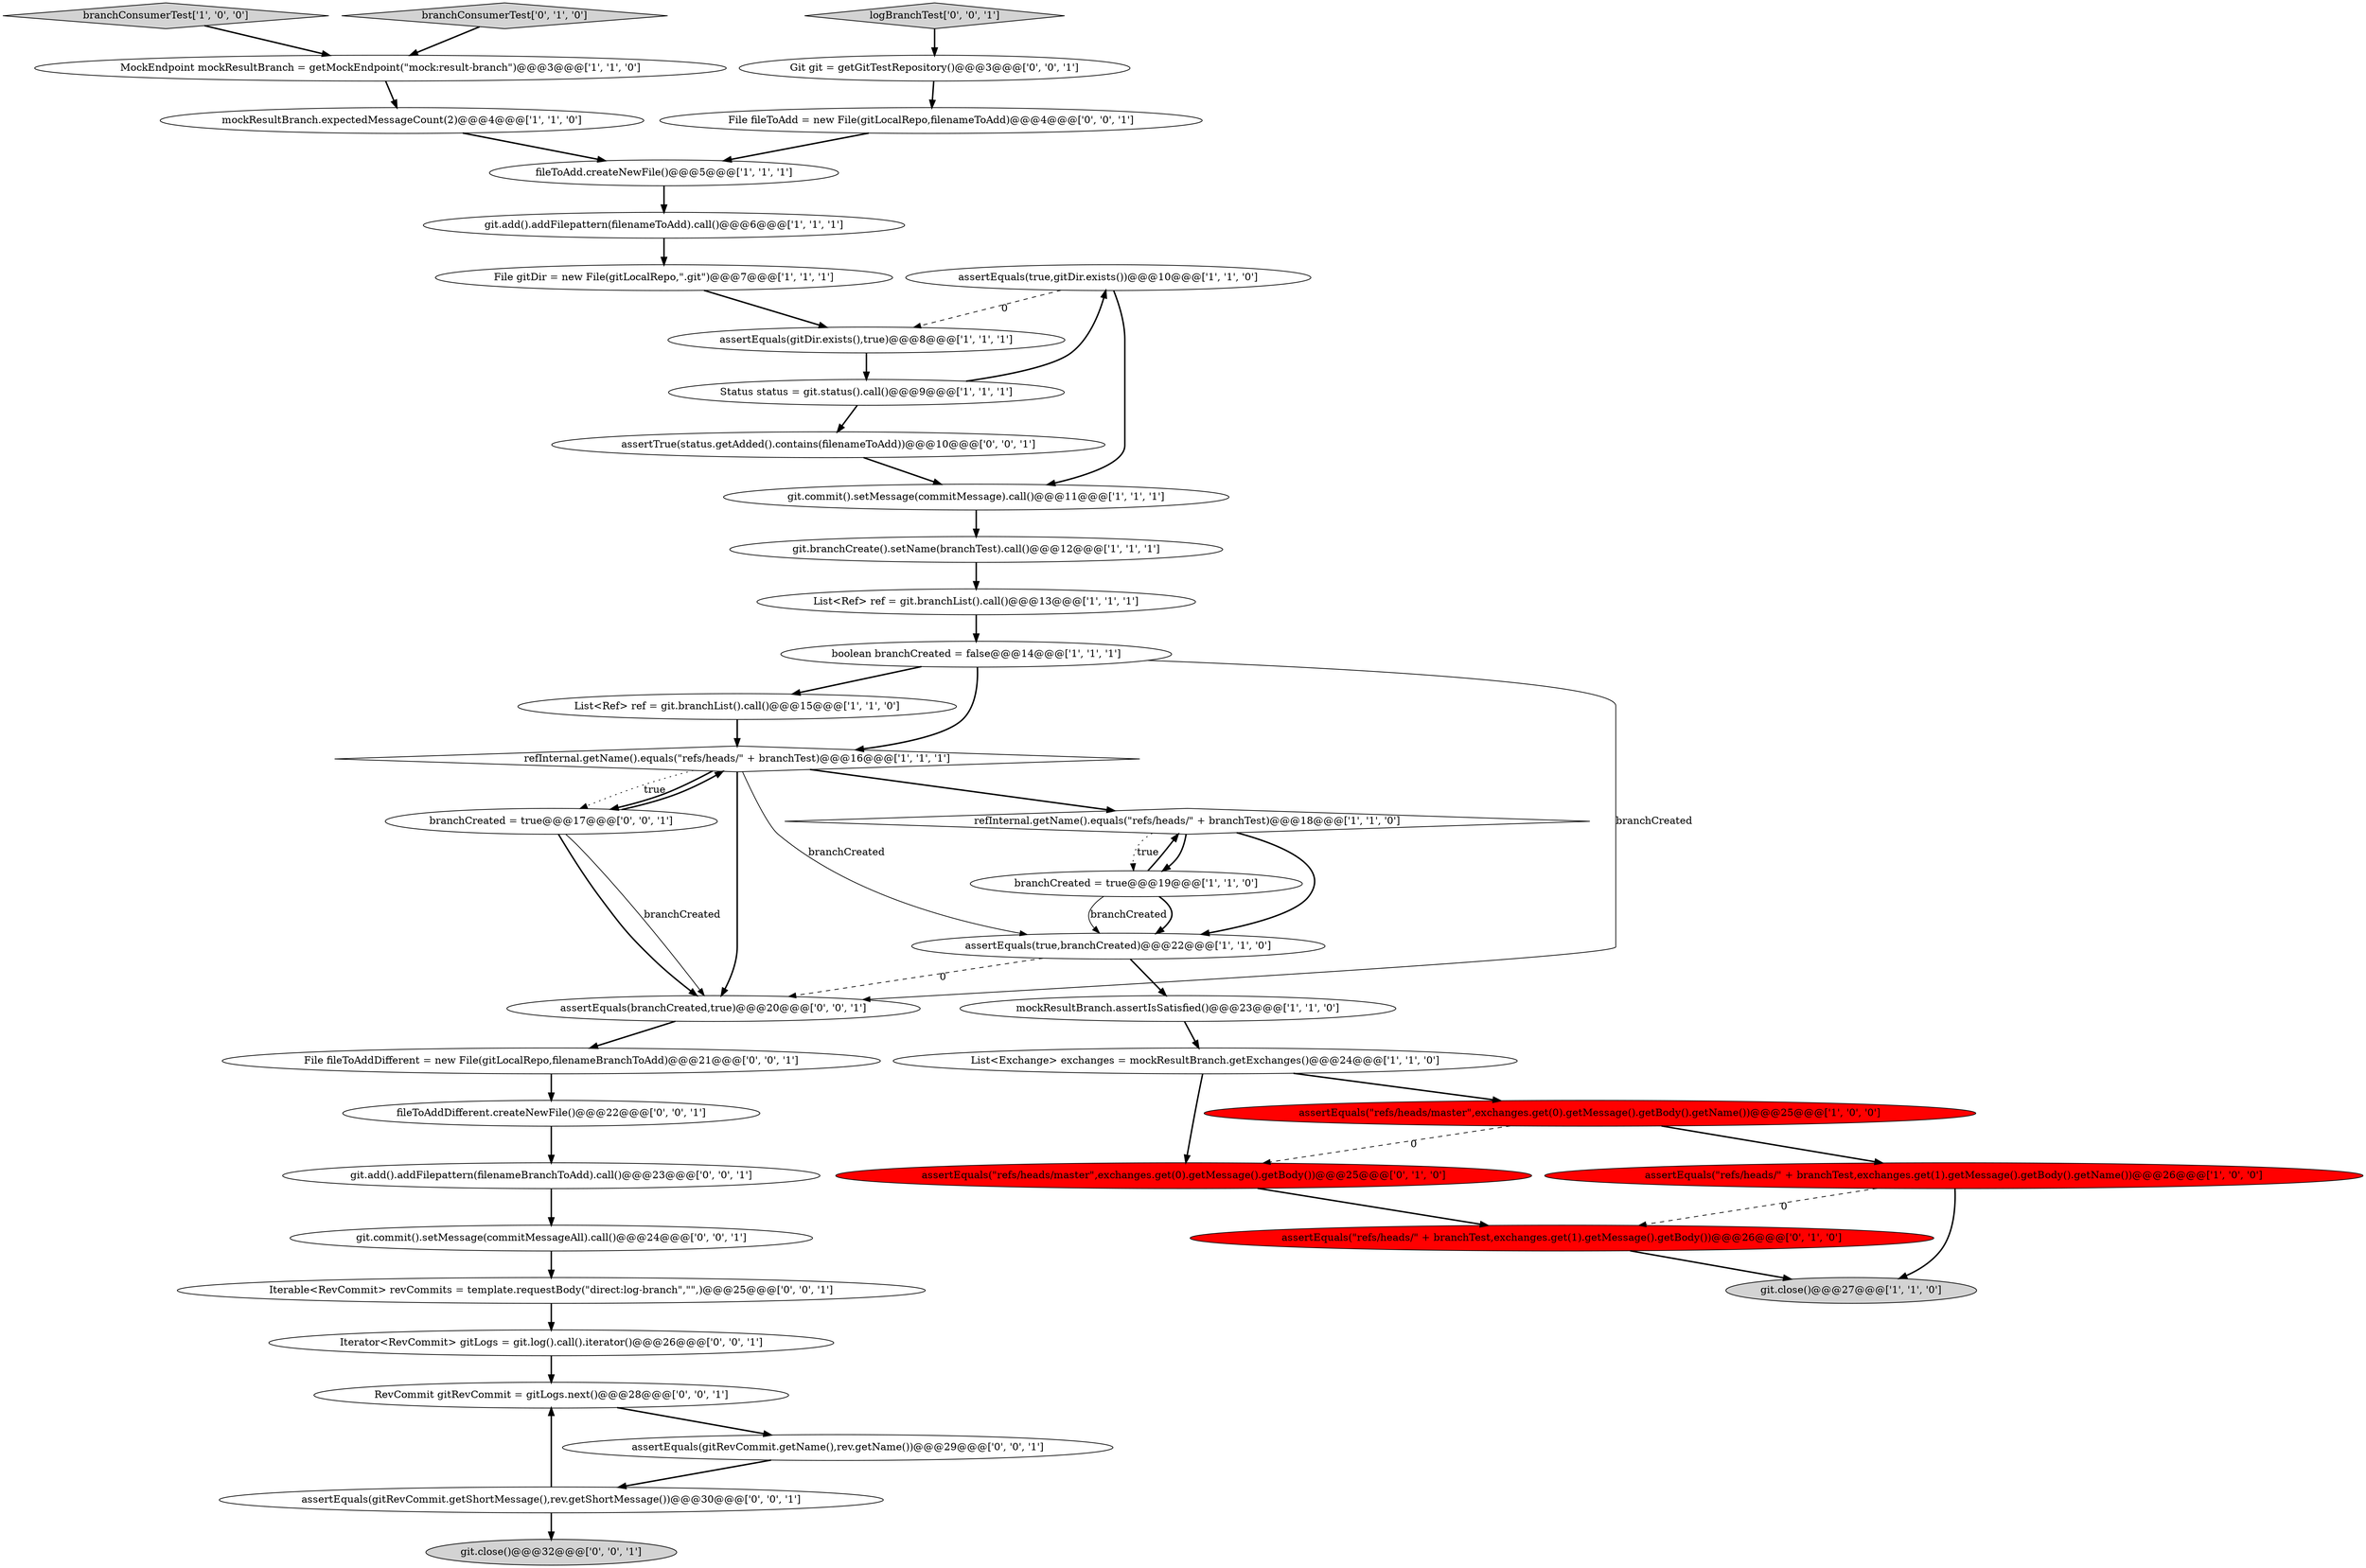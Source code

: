 digraph {
3 [style = filled, label = "assertEquals(true,gitDir.exists())@@@10@@@['1', '1', '0']", fillcolor = white, shape = ellipse image = "AAA0AAABBB1BBB"];
7 [style = filled, label = "List<Ref> ref = git.branchList().call()@@@13@@@['1', '1', '1']", fillcolor = white, shape = ellipse image = "AAA0AAABBB1BBB"];
15 [style = filled, label = "branchCreated = true@@@19@@@['1', '1', '0']", fillcolor = white, shape = ellipse image = "AAA0AAABBB1BBB"];
13 [style = filled, label = "assertEquals(\"refs/heads/master\",exchanges.get(0).getMessage().getBody().getName())@@@25@@@['1', '0', '0']", fillcolor = red, shape = ellipse image = "AAA1AAABBB1BBB"];
38 [style = filled, label = "fileToAddDifferent.createNewFile()@@@22@@@['0', '0', '1']", fillcolor = white, shape = ellipse image = "AAA0AAABBB3BBB"];
21 [style = filled, label = "git.branchCreate().setName(branchTest).call()@@@12@@@['1', '1', '1']", fillcolor = white, shape = ellipse image = "AAA0AAABBB1BBB"];
8 [style = filled, label = "List<Exchange> exchanges = mockResultBranch.getExchanges()@@@24@@@['1', '1', '0']", fillcolor = white, shape = ellipse image = "AAA0AAABBB1BBB"];
12 [style = filled, label = "refInternal.getName().equals(\"refs/heads/\" + branchTest)@@@18@@@['1', '1', '0']", fillcolor = white, shape = diamond image = "AAA0AAABBB1BBB"];
1 [style = filled, label = "mockResultBranch.expectedMessageCount(2)@@@4@@@['1', '1', '0']", fillcolor = white, shape = ellipse image = "AAA0AAABBB1BBB"];
5 [style = filled, label = "fileToAdd.createNewFile()@@@5@@@['1', '1', '1']", fillcolor = white, shape = ellipse image = "AAA0AAABBB1BBB"];
30 [style = filled, label = "File fileToAdd = new File(gitLocalRepo,filenameToAdd)@@@4@@@['0', '0', '1']", fillcolor = white, shape = ellipse image = "AAA0AAABBB3BBB"];
37 [style = filled, label = "Iterable<RevCommit> revCommits = template.requestBody(\"direct:log-branch\",\"\",)@@@25@@@['0', '0', '1']", fillcolor = white, shape = ellipse image = "AAA0AAABBB3BBB"];
2 [style = filled, label = "File gitDir = new File(gitLocalRepo,\".git\")@@@7@@@['1', '1', '1']", fillcolor = white, shape = ellipse image = "AAA0AAABBB1BBB"];
25 [style = filled, label = "branchConsumerTest['0', '1', '0']", fillcolor = lightgray, shape = diamond image = "AAA0AAABBB2BBB"];
28 [style = filled, label = "git.close()@@@32@@@['0', '0', '1']", fillcolor = lightgray, shape = ellipse image = "AAA0AAABBB3BBB"];
35 [style = filled, label = "git.add().addFilepattern(filenameBranchToAdd).call()@@@23@@@['0', '0', '1']", fillcolor = white, shape = ellipse image = "AAA0AAABBB3BBB"];
39 [style = filled, label = "branchCreated = true@@@17@@@['0', '0', '1']", fillcolor = white, shape = ellipse image = "AAA0AAABBB3BBB"];
40 [style = filled, label = "assertEquals(branchCreated,true)@@@20@@@['0', '0', '1']", fillcolor = white, shape = ellipse image = "AAA0AAABBB3BBB"];
17 [style = filled, label = "assertEquals(\"refs/heads/\" + branchTest,exchanges.get(1).getMessage().getBody().getName())@@@26@@@['1', '0', '0']", fillcolor = red, shape = ellipse image = "AAA1AAABBB1BBB"];
29 [style = filled, label = "assertTrue(status.getAdded().contains(filenameToAdd))@@@10@@@['0', '0', '1']", fillcolor = white, shape = ellipse image = "AAA0AAABBB3BBB"];
10 [style = filled, label = "assertEquals(true,branchCreated)@@@22@@@['1', '1', '0']", fillcolor = white, shape = ellipse image = "AAA0AAABBB1BBB"];
27 [style = filled, label = "Git git = getGitTestRepository()@@@3@@@['0', '0', '1']", fillcolor = white, shape = ellipse image = "AAA0AAABBB3BBB"];
32 [style = filled, label = "logBranchTest['0', '0', '1']", fillcolor = lightgray, shape = diamond image = "AAA0AAABBB3BBB"];
23 [style = filled, label = "assertEquals(\"refs/heads/master\",exchanges.get(0).getMessage().getBody())@@@25@@@['0', '1', '0']", fillcolor = red, shape = ellipse image = "AAA1AAABBB2BBB"];
22 [style = filled, label = "git.close()@@@27@@@['1', '1', '0']", fillcolor = lightgray, shape = ellipse image = "AAA0AAABBB1BBB"];
26 [style = filled, label = "assertEquals(gitRevCommit.getName(),rev.getName())@@@29@@@['0', '0', '1']", fillcolor = white, shape = ellipse image = "AAA0AAABBB3BBB"];
34 [style = filled, label = "Iterator<RevCommit> gitLogs = git.log().call().iterator()@@@26@@@['0', '0', '1']", fillcolor = white, shape = ellipse image = "AAA0AAABBB3BBB"];
11 [style = filled, label = "boolean branchCreated = false@@@14@@@['1', '1', '1']", fillcolor = white, shape = ellipse image = "AAA0AAABBB1BBB"];
31 [style = filled, label = "File fileToAddDifferent = new File(gitLocalRepo,filenameBranchToAdd)@@@21@@@['0', '0', '1']", fillcolor = white, shape = ellipse image = "AAA0AAABBB3BBB"];
36 [style = filled, label = "assertEquals(gitRevCommit.getShortMessage(),rev.getShortMessage())@@@30@@@['0', '0', '1']", fillcolor = white, shape = ellipse image = "AAA0AAABBB3BBB"];
19 [style = filled, label = "assertEquals(gitDir.exists(),true)@@@8@@@['1', '1', '1']", fillcolor = white, shape = ellipse image = "AAA0AAABBB1BBB"];
20 [style = filled, label = "git.add().addFilepattern(filenameToAdd).call()@@@6@@@['1', '1', '1']", fillcolor = white, shape = ellipse image = "AAA0AAABBB1BBB"];
14 [style = filled, label = "Status status = git.status().call()@@@9@@@['1', '1', '1']", fillcolor = white, shape = ellipse image = "AAA0AAABBB1BBB"];
4 [style = filled, label = "branchConsumerTest['1', '0', '0']", fillcolor = lightgray, shape = diamond image = "AAA0AAABBB1BBB"];
33 [style = filled, label = "RevCommit gitRevCommit = gitLogs.next()@@@28@@@['0', '0', '1']", fillcolor = white, shape = ellipse image = "AAA0AAABBB3BBB"];
9 [style = filled, label = "mockResultBranch.assertIsSatisfied()@@@23@@@['1', '1', '0']", fillcolor = white, shape = ellipse image = "AAA0AAABBB1BBB"];
24 [style = filled, label = "assertEquals(\"refs/heads/\" + branchTest,exchanges.get(1).getMessage().getBody())@@@26@@@['0', '1', '0']", fillcolor = red, shape = ellipse image = "AAA1AAABBB2BBB"];
41 [style = filled, label = "git.commit().setMessage(commitMessageAll).call()@@@24@@@['0', '0', '1']", fillcolor = white, shape = ellipse image = "AAA0AAABBB3BBB"];
6 [style = filled, label = "git.commit().setMessage(commitMessage).call()@@@11@@@['1', '1', '1']", fillcolor = white, shape = ellipse image = "AAA0AAABBB1BBB"];
16 [style = filled, label = "MockEndpoint mockResultBranch = getMockEndpoint(\"mock:result-branch\")@@@3@@@['1', '1', '0']", fillcolor = white, shape = ellipse image = "AAA0AAABBB1BBB"];
18 [style = filled, label = "List<Ref> ref = git.branchList().call()@@@15@@@['1', '1', '0']", fillcolor = white, shape = ellipse image = "AAA0AAABBB1BBB"];
0 [style = filled, label = "refInternal.getName().equals(\"refs/heads/\" + branchTest)@@@16@@@['1', '1', '1']", fillcolor = white, shape = diamond image = "AAA0AAABBB1BBB"];
1->5 [style = bold, label=""];
14->3 [style = bold, label=""];
39->40 [style = solid, label="branchCreated"];
15->10 [style = bold, label=""];
2->19 [style = bold, label=""];
7->11 [style = bold, label=""];
8->23 [style = bold, label=""];
5->20 [style = bold, label=""];
17->24 [style = dashed, label="0"];
35->41 [style = bold, label=""];
6->21 [style = bold, label=""];
0->12 [style = bold, label=""];
27->30 [style = bold, label=""];
26->36 [style = bold, label=""];
41->37 [style = bold, label=""];
12->15 [style = bold, label=""];
34->33 [style = bold, label=""];
36->28 [style = bold, label=""];
12->15 [style = dotted, label="true"];
0->10 [style = solid, label="branchCreated"];
3->6 [style = bold, label=""];
32->27 [style = bold, label=""];
31->38 [style = bold, label=""];
17->22 [style = bold, label=""];
9->8 [style = bold, label=""];
24->22 [style = bold, label=""];
25->16 [style = bold, label=""];
36->33 [style = bold, label=""];
15->10 [style = solid, label="branchCreated"];
13->23 [style = dashed, label="0"];
11->18 [style = bold, label=""];
33->26 [style = bold, label=""];
3->19 [style = dashed, label="0"];
20->2 [style = bold, label=""];
13->17 [style = bold, label=""];
29->6 [style = bold, label=""];
23->24 [style = bold, label=""];
12->10 [style = bold, label=""];
11->0 [style = bold, label=""];
39->0 [style = bold, label=""];
11->40 [style = solid, label="branchCreated"];
19->14 [style = bold, label=""];
0->39 [style = dotted, label="true"];
10->40 [style = dashed, label="0"];
16->1 [style = bold, label=""];
30->5 [style = bold, label=""];
39->40 [style = bold, label=""];
37->34 [style = bold, label=""];
14->29 [style = bold, label=""];
21->7 [style = bold, label=""];
0->40 [style = bold, label=""];
15->12 [style = bold, label=""];
10->9 [style = bold, label=""];
40->31 [style = bold, label=""];
38->35 [style = bold, label=""];
18->0 [style = bold, label=""];
4->16 [style = bold, label=""];
8->13 [style = bold, label=""];
0->39 [style = bold, label=""];
}
